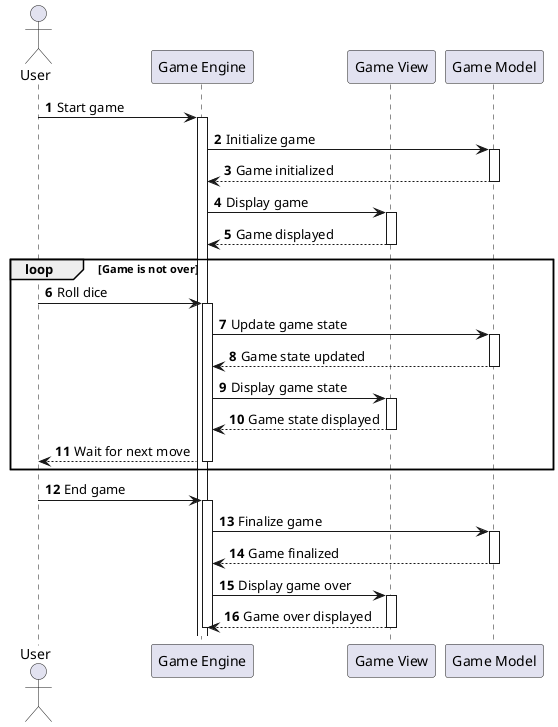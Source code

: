 @startuml
'https://plantuml.com/sequence-diagram

autonumber
Actor User
Participant "Game Engine" as Engine
Participant "Game View" as View
Participant "Game Model" as Model

User -> Engine: Start game
activate Engine

Engine -> Model: Initialize game
activate Model
Model --> Engine: Game initialized
deactivate Model

Engine -> View: Display game
activate View
View --> Engine: Game displayed
deactivate View

loop Game is not over
    User -> Engine: Roll dice
    activate Engine

    Engine -> Model: Update game state
    activate Model
    Model --> Engine: Game state updated
    deactivate Model

    Engine -> View: Display game state
    activate View
    View --> Engine: Game state displayed
    deactivate View

    Engine --> User: Wait for next move
    deactivate Engine
end

User -> Engine: End game
activate Engine
Engine -> Model: Finalize game
activate Model
Model --> Engine: Game finalized
deactivate Model

Engine -> View: Display game over
activate View
View --> Engine: Game over displayed
deactivate View

deactivate Engine

@enduml